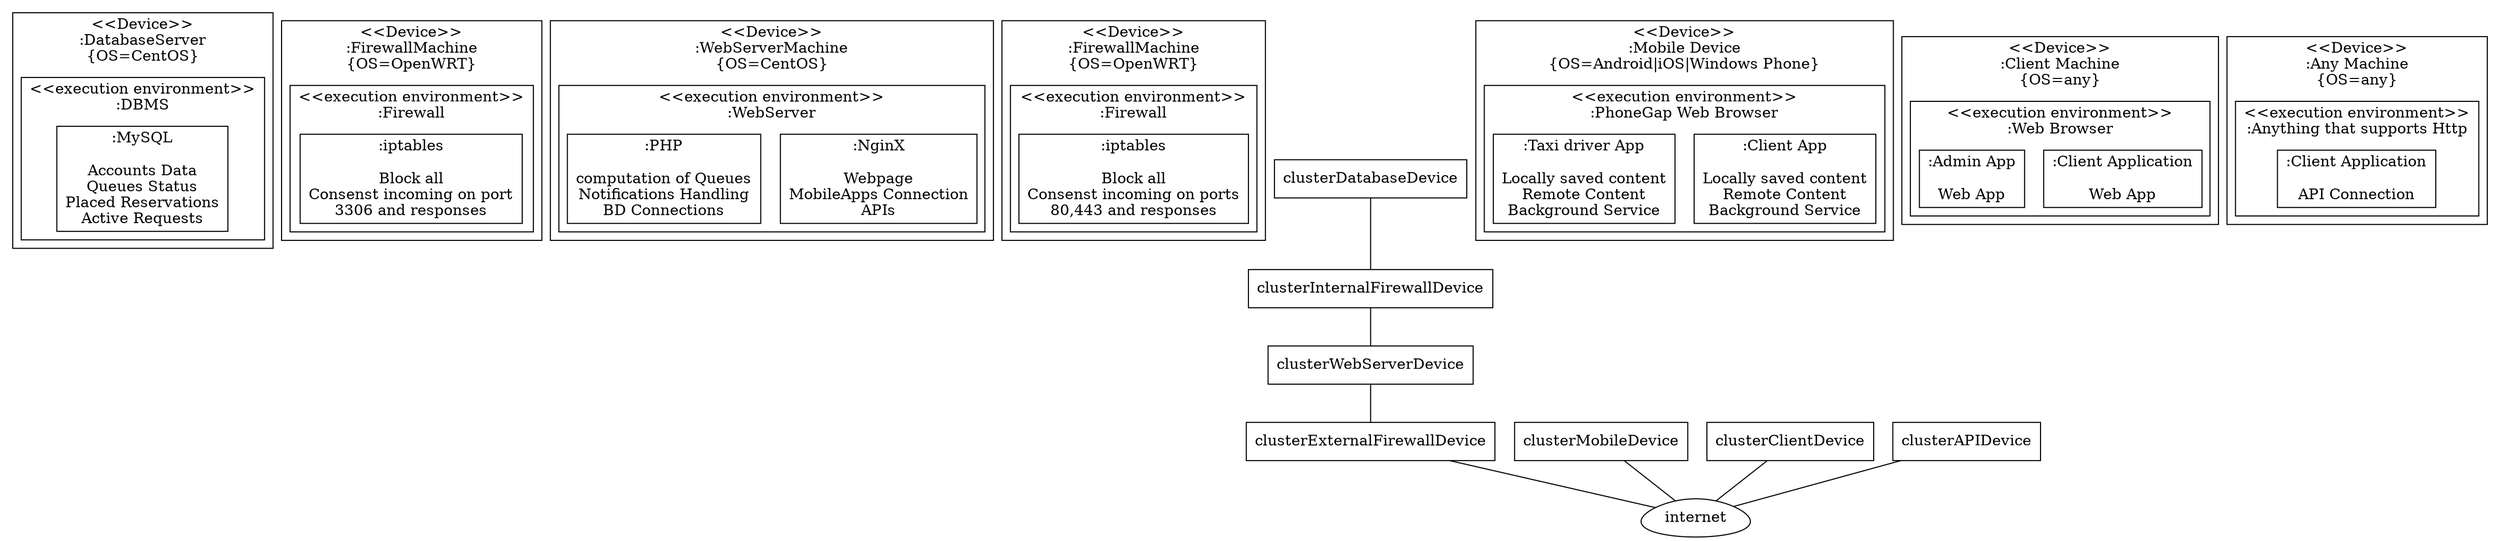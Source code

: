 graph Deploy{
	concentrate=true	
	node[shape=rect]
	subgraph InternalNetwork{
		label="Internal Network"
			subgraph clusterDatabaseDevice{
				label="<<Device>>\n:DatabaseServer\n{OS=CentOS}"
					subgraph clusterDBMS{
						label="<<execution environment>>\n:DBMS"
							MySQL[label=":MySQL\n\nAccounts Data\nQueues Status\nPlaced Reservations\nActive Requests"]
					}
			}
	}
	subgraph DMZ{
		label="DMZ"
			subgraph clusterInternalFirewallDevice{
				label="<<Device>>\n:FirewallMachine\n{OS=OpenWRT}"
					subgraph clusterInternalFirewall{
						label="<<execution environment>>\n:Firewall"
							internalIptables[label=":iptables\n\nBlock all\nConsenst incoming on port\n3306 and responses"]
					}
			}
	}
	subgraph clusterWebServerDevice{
		label="<<Device>>\n:WebServerMachine\n{OS=CentOS}"
			subgraph clusterWebServer{
				label="<<execution environment>>\n:WebServer"
					nginx[label=":NginX\n\nWebpage\nMobileApps Connection\nAPIs"]
					php[label=":PHP\n\ncomputation of Queues\nNotifications Handling\nBD Connections"]
			}
	}
	subgraph clusterExternalFirewallDevice{
		label="<<Device>>\n:FirewallMachine\n{OS=OpenWRT}"
			subgraph clusterExternalFirewall{
				label="<<execution environment>>\n:Firewall"
					externalIptables[label=":iptables\n\nBlock all\nConsenst incoming on ports\n80,443 and responses"]
			}
	}
	internet[shape=egg]
	subgraph clusterMobileDevice{
		label="<<Device>>\n:Mobile Device\n{OS=Android|iOS|Windows Phone}"
			subgraph clusterMobile{
				label="<<execution environment>>\n:PhoneGap Web Browser"
					clientApp[label=":Client App\n\nLocally saved content\nRemote Content\nBackground Service"]
					driverApp[label=":Taxi driver App\n\nLocally saved content\nRemote Content\nBackground Service"]
			}
	}
	subgraph clusterClientDevice{
		label="<<Device>>\n:Client Machine\n{OS=any}"
			subgraph clusterBrowser{
				label="<<execution environment>>\n:Web Browser"
					clientWebApp[label=":Client Application\n\nWeb App"]
					adminApp[label=":Admin App\n\nWeb App"]
			}
	}
	subgraph clusterAPIDevice{
		label="<<Device>>\n:Any Machine\n{OS=any}"
			subgraph clusterAPI{
				label="<<execution environment>>\n:Anything that supports Http"
					APIClient[label=":Client Application\n\nAPI Connection"]
			}
	}
	clusterDatabaseDevice -- clusterInternalFirewallDevice
		clusterInternalFirewallDevice -- clusterWebServerDevice
		clusterWebServerDevice--clusterExternalFirewallDevice
		clusterExternalFirewallDevice--internet
		clusterMobileDevice--internet
		clusterClientDevice--internet
		clusterAPIDevice--internet
}
/*
   nginx[label=<<B>:NginX</B><BR/><BR/>Webpage<BR/>MobileApps Connection<BR/>APIs>]
 */
